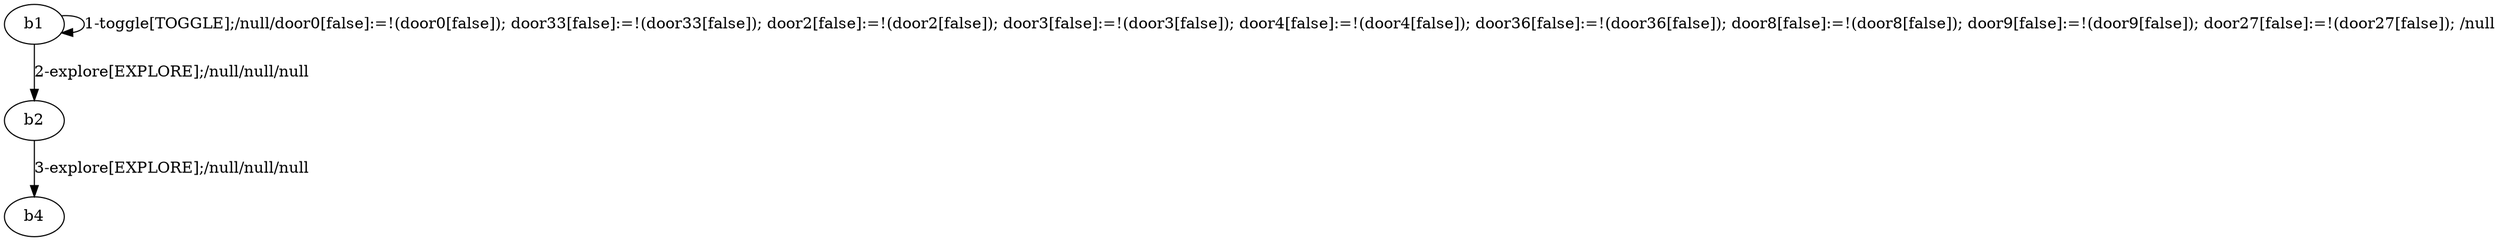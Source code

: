 # Total number of goals covered by this test: 1
# b2 --> b4

digraph g {
"b1" -> "b1" [label = "1-toggle[TOGGLE];/null/door0[false]:=!(door0[false]); door33[false]:=!(door33[false]); door2[false]:=!(door2[false]); door3[false]:=!(door3[false]); door4[false]:=!(door4[false]); door36[false]:=!(door36[false]); door8[false]:=!(door8[false]); door9[false]:=!(door9[false]); door27[false]:=!(door27[false]); /null"];
"b1" -> "b2" [label = "2-explore[EXPLORE];/null/null/null"];
"b2" -> "b4" [label = "3-explore[EXPLORE];/null/null/null"];
}